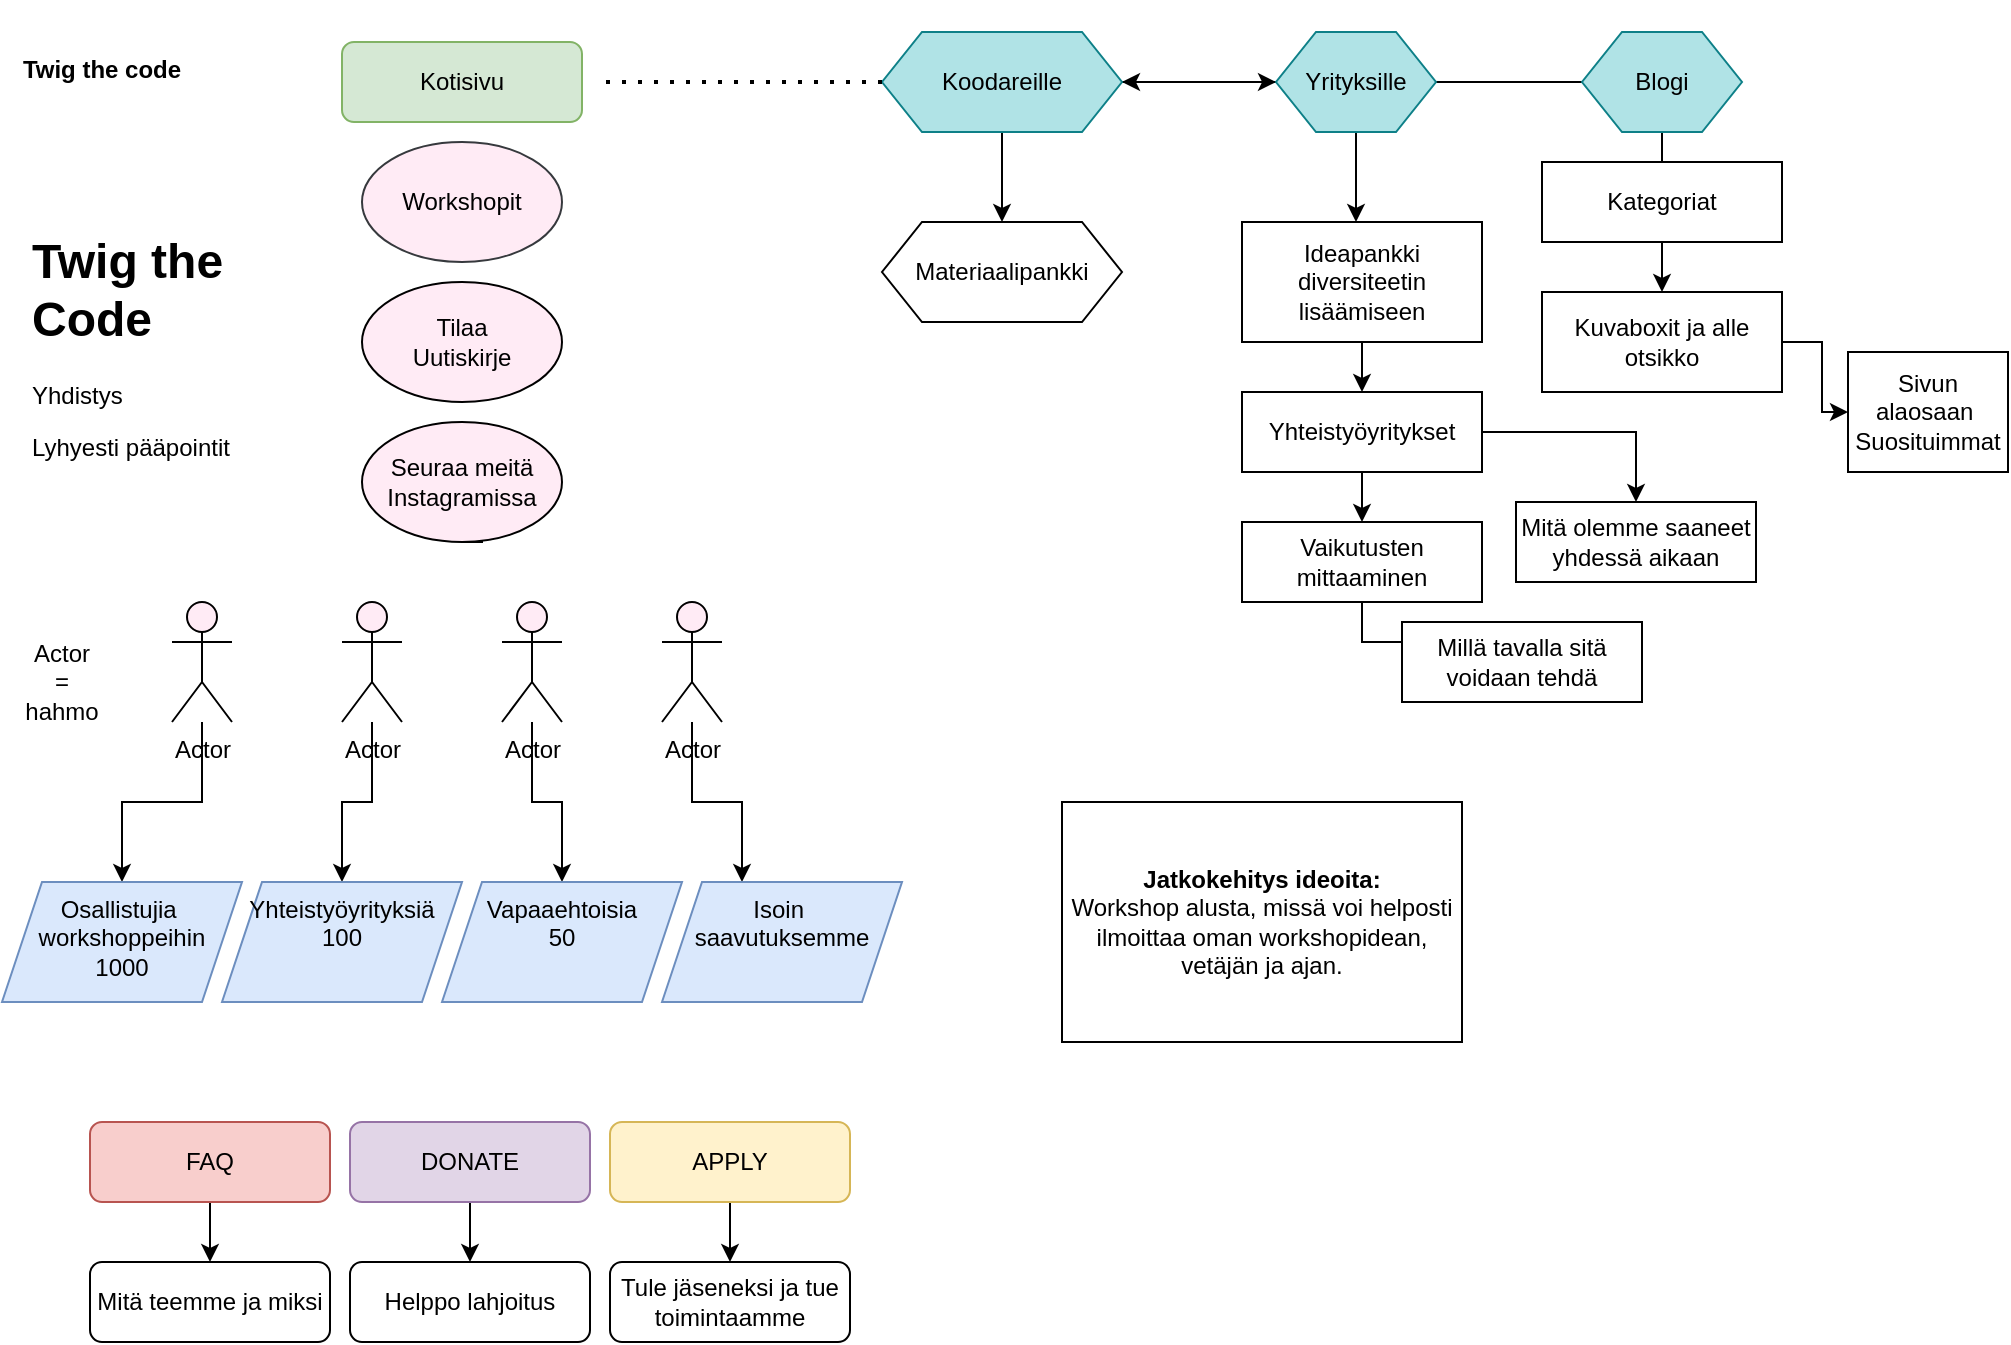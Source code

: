 <mxfile version="14.4.6" type="github">
  <diagram id="C5RBs43oDa-KdzZeNtuy" name="Page-1">
    <mxGraphModel dx="2554" dy="779" grid="1" gridSize="10" guides="1" tooltips="1" connect="1" arrows="1" fold="1" page="1" pageScale="1" pageWidth="827" pageHeight="1169" math="0" shadow="0">
      <root>
        <mxCell id="WIyWlLk6GJQsqaUBKTNV-0" />
        <mxCell id="WIyWlLk6GJQsqaUBKTNV-1" parent="WIyWlLk6GJQsqaUBKTNV-0" />
        <mxCell id="WIyWlLk6GJQsqaUBKTNV-3" value="Kotisivu" style="rounded=1;whiteSpace=wrap;html=1;fontSize=12;glass=0;strokeWidth=1;shadow=0;fillColor=#d5e8d4;strokeColor=#82b366;" parent="WIyWlLk6GJQsqaUBKTNV-1" vertex="1">
          <mxGeometry x="160" y="80" width="120" height="40" as="geometry" />
        </mxCell>
        <mxCell id="yugtbhGjVnf73VrM0T4Z-47" value="" style="edgeStyle=orthogonalEdgeStyle;rounded=0;orthogonalLoop=1;jettySize=auto;html=1;" parent="WIyWlLk6GJQsqaUBKTNV-1" source="yugtbhGjVnf73VrM0T4Z-5" target="yugtbhGjVnf73VrM0T4Z-46" edge="1">
          <mxGeometry relative="1" as="geometry" />
        </mxCell>
        <mxCell id="yugtbhGjVnf73VrM0T4Z-5" value="DONATE" style="rounded=1;whiteSpace=wrap;html=1;fontSize=12;glass=0;strokeWidth=1;shadow=0;fillColor=#e1d5e7;strokeColor=#9673a6;" parent="WIyWlLk6GJQsqaUBKTNV-1" vertex="1">
          <mxGeometry x="164" y="620" width="120" height="40" as="geometry" />
        </mxCell>
        <mxCell id="yugtbhGjVnf73VrM0T4Z-49" value="" style="edgeStyle=orthogonalEdgeStyle;rounded=0;orthogonalLoop=1;jettySize=auto;html=1;" parent="WIyWlLk6GJQsqaUBKTNV-1" source="yugtbhGjVnf73VrM0T4Z-7" target="yugtbhGjVnf73VrM0T4Z-48" edge="1">
          <mxGeometry relative="1" as="geometry" />
        </mxCell>
        <mxCell id="yugtbhGjVnf73VrM0T4Z-7" value="FAQ" style="rounded=1;whiteSpace=wrap;html=1;fontSize=12;glass=0;strokeWidth=1;shadow=0;fillColor=#f8cecc;strokeColor=#b85450;" parent="WIyWlLk6GJQsqaUBKTNV-1" vertex="1">
          <mxGeometry x="34" y="620" width="120" height="40" as="geometry" />
        </mxCell>
        <mxCell id="yugtbhGjVnf73VrM0T4Z-45" value="" style="edgeStyle=orthogonalEdgeStyle;rounded=0;orthogonalLoop=1;jettySize=auto;html=1;" parent="WIyWlLk6GJQsqaUBKTNV-1" source="yugtbhGjVnf73VrM0T4Z-11" target="yugtbhGjVnf73VrM0T4Z-44" edge="1">
          <mxGeometry relative="1" as="geometry" />
        </mxCell>
        <mxCell id="yugtbhGjVnf73VrM0T4Z-11" value="APPLY" style="rounded=1;whiteSpace=wrap;html=1;fontSize=12;glass=0;strokeWidth=1;shadow=0;fillColor=#fff2cc;strokeColor=#d6b656;" parent="WIyWlLk6GJQsqaUBKTNV-1" vertex="1">
          <mxGeometry x="294" y="620" width="120" height="40" as="geometry" />
        </mxCell>
        <mxCell id="yugtbhGjVnf73VrM0T4Z-16" value="" style="edgeStyle=orthogonalEdgeStyle;rounded=0;orthogonalLoop=1;jettySize=auto;html=1;" parent="WIyWlLk6GJQsqaUBKTNV-1" source="yugtbhGjVnf73VrM0T4Z-14" target="yugtbhGjVnf73VrM0T4Z-15" edge="1">
          <mxGeometry relative="1" as="geometry" />
        </mxCell>
        <mxCell id="yugtbhGjVnf73VrM0T4Z-25" value="" style="edgeStyle=orthogonalEdgeStyle;rounded=0;orthogonalLoop=1;jettySize=auto;html=1;" parent="WIyWlLk6GJQsqaUBKTNV-1" source="yugtbhGjVnf73VrM0T4Z-14" target="yugtbhGjVnf73VrM0T4Z-24" edge="1">
          <mxGeometry relative="1" as="geometry" />
        </mxCell>
        <mxCell id="yugtbhGjVnf73VrM0T4Z-14" value="Blogi" style="shape=hexagon;perimeter=hexagonPerimeter2;whiteSpace=wrap;html=1;fixedSize=1;fillColor=#b0e3e6;strokeColor=#0e8088;" parent="WIyWlLk6GJQsqaUBKTNV-1" vertex="1">
          <mxGeometry x="780" y="75" width="80" height="50" as="geometry" />
        </mxCell>
        <mxCell id="yugtbhGjVnf73VrM0T4Z-18" value="" style="edgeStyle=orthogonalEdgeStyle;rounded=0;orthogonalLoop=1;jettySize=auto;html=1;" parent="WIyWlLk6GJQsqaUBKTNV-1" source="yugtbhGjVnf73VrM0T4Z-15" target="yugtbhGjVnf73VrM0T4Z-17" edge="1">
          <mxGeometry relative="1" as="geometry" />
        </mxCell>
        <mxCell id="ErAR8W6z36ST1c6OQW3J-2" value="" style="edgeStyle=orthogonalEdgeStyle;rounded=0;orthogonalLoop=1;jettySize=auto;html=1;" parent="WIyWlLk6GJQsqaUBKTNV-1" source="yugtbhGjVnf73VrM0T4Z-15" target="ErAR8W6z36ST1c6OQW3J-1" edge="1">
          <mxGeometry relative="1" as="geometry" />
        </mxCell>
        <mxCell id="yugtbhGjVnf73VrM0T4Z-15" value="Koodareille" style="shape=hexagon;perimeter=hexagonPerimeter2;whiteSpace=wrap;html=1;fixedSize=1;fillColor=#b0e3e6;strokeColor=#0e8088;" parent="WIyWlLk6GJQsqaUBKTNV-1" vertex="1">
          <mxGeometry x="430" y="75" width="120" height="50" as="geometry" />
        </mxCell>
        <mxCell id="yugtbhGjVnf73VrM0T4Z-32" value="" style="edgeStyle=orthogonalEdgeStyle;rounded=0;orthogonalLoop=1;jettySize=auto;html=1;" parent="WIyWlLk6GJQsqaUBKTNV-1" source="yugtbhGjVnf73VrM0T4Z-17" target="yugtbhGjVnf73VrM0T4Z-31" edge="1">
          <mxGeometry relative="1" as="geometry">
            <Array as="points">
              <mxPoint x="667" y="178" />
              <mxPoint x="670" y="178" />
            </Array>
          </mxGeometry>
        </mxCell>
        <mxCell id="yugtbhGjVnf73VrM0T4Z-17" value="Yrityksille" style="shape=hexagon;perimeter=hexagonPerimeter2;whiteSpace=wrap;html=1;fixedSize=1;fillColor=#b0e3e6;strokeColor=#0e8088;" parent="WIyWlLk6GJQsqaUBKTNV-1" vertex="1">
          <mxGeometry x="627" y="75" width="80" height="50" as="geometry" />
        </mxCell>
        <mxCell id="yugtbhGjVnf73VrM0T4Z-19" value="Workshopit" style="ellipse;whiteSpace=wrap;html=1;strokeColor=#36393d;fillColor=#FFEBF5;" parent="WIyWlLk6GJQsqaUBKTNV-1" vertex="1">
          <mxGeometry x="170" y="130" width="100" height="60" as="geometry" />
        </mxCell>
        <mxCell id="yugtbhGjVnf73VrM0T4Z-30" style="edgeStyle=orthogonalEdgeStyle;rounded=0;orthogonalLoop=1;jettySize=auto;html=1;exitX=0.5;exitY=1;exitDx=0;exitDy=0;" parent="WIyWlLk6GJQsqaUBKTNV-1" source="yugtbhGjVnf73VrM0T4Z-20" edge="1">
          <mxGeometry relative="1" as="geometry">
            <mxPoint x="230" y="320" as="targetPoint" />
          </mxGeometry>
        </mxCell>
        <mxCell id="yugtbhGjVnf73VrM0T4Z-20" value="Seuraa meitä Instagramissa" style="ellipse;whiteSpace=wrap;html=1;fillColor=#FFEBF5;" parent="WIyWlLk6GJQsqaUBKTNV-1" vertex="1">
          <mxGeometry x="170" y="270" width="100" height="60" as="geometry" />
        </mxCell>
        <mxCell id="yugtbhGjVnf73VrM0T4Z-21" value="" style="endArrow=none;dashed=1;html=1;dashPattern=1 3;strokeWidth=2;" parent="WIyWlLk6GJQsqaUBKTNV-1" edge="1">
          <mxGeometry width="50" height="50" relative="1" as="geometry">
            <mxPoint x="430" y="100" as="sourcePoint" />
            <mxPoint x="290" y="100" as="targetPoint" />
          </mxGeometry>
        </mxCell>
        <mxCell id="yugtbhGjVnf73VrM0T4Z-27" value="" style="edgeStyle=orthogonalEdgeStyle;rounded=0;orthogonalLoop=1;jettySize=auto;html=1;" parent="WIyWlLk6GJQsqaUBKTNV-1" source="yugtbhGjVnf73VrM0T4Z-24" target="yugtbhGjVnf73VrM0T4Z-26" edge="1">
          <mxGeometry relative="1" as="geometry" />
        </mxCell>
        <mxCell id="yugtbhGjVnf73VrM0T4Z-24" value="Kuvaboxit ja alle otsikko" style="whiteSpace=wrap;html=1;" parent="WIyWlLk6GJQsqaUBKTNV-1" vertex="1">
          <mxGeometry x="760" y="205" width="120" height="50" as="geometry" />
        </mxCell>
        <mxCell id="yugtbhGjVnf73VrM0T4Z-26" value="Sivun alaosaan&amp;nbsp;&lt;br&gt;Suosituimmat" style="whiteSpace=wrap;html=1;" parent="WIyWlLk6GJQsqaUBKTNV-1" vertex="1">
          <mxGeometry x="913" y="235" width="80" height="60" as="geometry" />
        </mxCell>
        <mxCell id="yugtbhGjVnf73VrM0T4Z-29" value="Tilaa&lt;br&gt;Uutiskirje" style="ellipse;whiteSpace=wrap;html=1;fillColor=#FFEBF5;" parent="WIyWlLk6GJQsqaUBKTNV-1" vertex="1">
          <mxGeometry x="170" y="200" width="100" height="60" as="geometry" />
        </mxCell>
        <mxCell id="yugtbhGjVnf73VrM0T4Z-34" value="" style="edgeStyle=orthogonalEdgeStyle;rounded=0;orthogonalLoop=1;jettySize=auto;html=1;" parent="WIyWlLk6GJQsqaUBKTNV-1" source="yugtbhGjVnf73VrM0T4Z-31" target="yugtbhGjVnf73VrM0T4Z-33" edge="1">
          <mxGeometry relative="1" as="geometry" />
        </mxCell>
        <mxCell id="yugtbhGjVnf73VrM0T4Z-31" value="Ideapankki diversiteetin lisäämiseen" style="whiteSpace=wrap;html=1;" parent="WIyWlLk6GJQsqaUBKTNV-1" vertex="1">
          <mxGeometry x="610" y="170" width="120" height="60" as="geometry" />
        </mxCell>
        <mxCell id="yugtbhGjVnf73VrM0T4Z-36" value="" style="edgeStyle=orthogonalEdgeStyle;rounded=0;orthogonalLoop=1;jettySize=auto;html=1;" parent="WIyWlLk6GJQsqaUBKTNV-1" source="yugtbhGjVnf73VrM0T4Z-33" target="yugtbhGjVnf73VrM0T4Z-35" edge="1">
          <mxGeometry relative="1" as="geometry" />
        </mxCell>
        <mxCell id="yugtbhGjVnf73VrM0T4Z-38" value="" style="edgeStyle=orthogonalEdgeStyle;rounded=0;orthogonalLoop=1;jettySize=auto;html=1;" parent="WIyWlLk6GJQsqaUBKTNV-1" source="yugtbhGjVnf73VrM0T4Z-33" target="yugtbhGjVnf73VrM0T4Z-37" edge="1">
          <mxGeometry relative="1" as="geometry" />
        </mxCell>
        <mxCell id="yugtbhGjVnf73VrM0T4Z-33" value="Yhteistyöyritykset" style="whiteSpace=wrap;html=1;" parent="WIyWlLk6GJQsqaUBKTNV-1" vertex="1">
          <mxGeometry x="610" y="255" width="120" height="40" as="geometry" />
        </mxCell>
        <mxCell id="yugtbhGjVnf73VrM0T4Z-35" value="Mitä olemme saaneet yhdessä aikaan" style="whiteSpace=wrap;html=1;" parent="WIyWlLk6GJQsqaUBKTNV-1" vertex="1">
          <mxGeometry x="747" y="310" width="120" height="40" as="geometry" />
        </mxCell>
        <mxCell id="yugtbhGjVnf73VrM0T4Z-40" value="" style="edgeStyle=orthogonalEdgeStyle;rounded=0;orthogonalLoop=1;jettySize=auto;html=1;" parent="WIyWlLk6GJQsqaUBKTNV-1" source="yugtbhGjVnf73VrM0T4Z-37" target="yugtbhGjVnf73VrM0T4Z-39" edge="1">
          <mxGeometry relative="1" as="geometry" />
        </mxCell>
        <mxCell id="yugtbhGjVnf73VrM0T4Z-37" value="Vaikutusten mittaaminen" style="whiteSpace=wrap;html=1;" parent="WIyWlLk6GJQsqaUBKTNV-1" vertex="1">
          <mxGeometry x="610" y="320" width="120" height="40" as="geometry" />
        </mxCell>
        <mxCell id="yugtbhGjVnf73VrM0T4Z-39" value="Millä tavalla sitä voidaan tehdä" style="whiteSpace=wrap;html=1;" parent="WIyWlLk6GJQsqaUBKTNV-1" vertex="1">
          <mxGeometry x="690" y="370" width="120" height="40" as="geometry" />
        </mxCell>
        <mxCell id="yugtbhGjVnf73VrM0T4Z-44" value="Tule jäseneksi ja tue toimintaamme" style="rounded=1;whiteSpace=wrap;html=1;fontSize=12;glass=0;strokeWidth=1;shadow=0;" parent="WIyWlLk6GJQsqaUBKTNV-1" vertex="1">
          <mxGeometry x="294" y="690" width="120" height="40" as="geometry" />
        </mxCell>
        <mxCell id="yugtbhGjVnf73VrM0T4Z-46" value="Helppo lahjoitus" style="rounded=1;whiteSpace=wrap;html=1;fontSize=12;glass=0;strokeWidth=1;shadow=0;" parent="WIyWlLk6GJQsqaUBKTNV-1" vertex="1">
          <mxGeometry x="164" y="690" width="120" height="40" as="geometry" />
        </mxCell>
        <mxCell id="yugtbhGjVnf73VrM0T4Z-48" value="Mitä teemme ja miksi" style="rounded=1;whiteSpace=wrap;html=1;fontSize=12;glass=0;strokeWidth=1;shadow=0;" parent="WIyWlLk6GJQsqaUBKTNV-1" vertex="1">
          <mxGeometry x="34" y="690" width="120" height="40" as="geometry" />
        </mxCell>
        <mxCell id="yugtbhGjVnf73VrM0T4Z-50" value="&lt;h1&gt;Twig the Code&lt;/h1&gt;&lt;div&gt;Yhdistys&lt;/div&gt;&lt;p&gt;Lyhyesti pääpointit&lt;/p&gt;" style="text;html=1;strokeColor=none;fillColor=none;spacing=5;spacingTop=-20;whiteSpace=wrap;overflow=hidden;rounded=0;" parent="WIyWlLk6GJQsqaUBKTNV-1" vertex="1">
          <mxGeometry y="170" width="140" height="190" as="geometry" />
        </mxCell>
        <mxCell id="yugtbhGjVnf73VrM0T4Z-63" value="" style="edgeStyle=orthogonalEdgeStyle;rounded=0;orthogonalLoop=1;jettySize=auto;html=1;" parent="WIyWlLk6GJQsqaUBKTNV-1" source="yugtbhGjVnf73VrM0T4Z-51" target="yugtbhGjVnf73VrM0T4Z-62" edge="1">
          <mxGeometry relative="1" as="geometry" />
        </mxCell>
        <mxCell id="yugtbhGjVnf73VrM0T4Z-51" value="Actor" style="shape=umlActor;verticalLabelPosition=bottom;verticalAlign=top;html=1;outlineConnect=0;fillColor=#FFEBF5;gradientColor=none;" parent="WIyWlLk6GJQsqaUBKTNV-1" vertex="1">
          <mxGeometry x="75" y="360" width="30" height="60" as="geometry" />
        </mxCell>
        <mxCell id="yugtbhGjVnf73VrM0T4Z-75" value="" style="edgeStyle=orthogonalEdgeStyle;rounded=0;orthogonalLoop=1;jettySize=auto;html=1;" parent="WIyWlLk6GJQsqaUBKTNV-1" source="yugtbhGjVnf73VrM0T4Z-52" target="yugtbhGjVnf73VrM0T4Z-70" edge="1">
          <mxGeometry relative="1" as="geometry" />
        </mxCell>
        <mxCell id="yugtbhGjVnf73VrM0T4Z-52" value="Actor" style="shape=umlActor;verticalLabelPosition=bottom;verticalAlign=top;html=1;outlineConnect=0;fillColor=#FFEBF5;gradientColor=none;" parent="WIyWlLk6GJQsqaUBKTNV-1" vertex="1">
          <mxGeometry x="240" y="360" width="30" height="60" as="geometry" />
        </mxCell>
        <mxCell id="yugtbhGjVnf73VrM0T4Z-74" value="" style="edgeStyle=orthogonalEdgeStyle;rounded=0;orthogonalLoop=1;jettySize=auto;html=1;" parent="WIyWlLk6GJQsqaUBKTNV-1" source="yugtbhGjVnf73VrM0T4Z-53" target="yugtbhGjVnf73VrM0T4Z-68" edge="1">
          <mxGeometry relative="1" as="geometry" />
        </mxCell>
        <mxCell id="yugtbhGjVnf73VrM0T4Z-53" value="Actor" style="shape=umlActor;verticalLabelPosition=bottom;verticalAlign=top;html=1;outlineConnect=0;fillColor=#FFEBF5;gradientColor=none;" parent="WIyWlLk6GJQsqaUBKTNV-1" vertex="1">
          <mxGeometry x="160" y="360" width="30" height="60" as="geometry" />
        </mxCell>
        <mxCell id="yugtbhGjVnf73VrM0T4Z-76" value="" style="edgeStyle=orthogonalEdgeStyle;rounded=0;orthogonalLoop=1;jettySize=auto;html=1;" parent="WIyWlLk6GJQsqaUBKTNV-1" source="yugtbhGjVnf73VrM0T4Z-54" target="yugtbhGjVnf73VrM0T4Z-72" edge="1">
          <mxGeometry relative="1" as="geometry">
            <Array as="points">
              <mxPoint x="335" y="460" />
              <mxPoint x="360" y="460" />
            </Array>
          </mxGeometry>
        </mxCell>
        <mxCell id="yugtbhGjVnf73VrM0T4Z-54" value="Actor" style="shape=umlActor;verticalLabelPosition=bottom;verticalAlign=top;html=1;outlineConnect=0;fillColor=#FFEBF5;gradientColor=none;" parent="WIyWlLk6GJQsqaUBKTNV-1" vertex="1">
          <mxGeometry x="320" y="360" width="30" height="60" as="geometry" />
        </mxCell>
        <mxCell id="yugtbhGjVnf73VrM0T4Z-62" value="Osallistujia&amp;nbsp;&lt;br&gt;workshoppeihin&lt;br&gt;1000" style="shape=parallelogram;perimeter=parallelogramPerimeter;whiteSpace=wrap;html=1;fixedSize=1;verticalAlign=top;fillColor=#dae8fc;strokeColor=#6c8ebf;" parent="WIyWlLk6GJQsqaUBKTNV-1" vertex="1">
          <mxGeometry x="-10" y="500" width="120" height="60" as="geometry" />
        </mxCell>
        <mxCell id="yugtbhGjVnf73VrM0T4Z-68" value="Yhteistyöyrityksiä&lt;br&gt;100" style="shape=parallelogram;perimeter=parallelogramPerimeter;whiteSpace=wrap;html=1;fixedSize=1;verticalAlign=top;fillColor=#dae8fc;strokeColor=#6c8ebf;" parent="WIyWlLk6GJQsqaUBKTNV-1" vertex="1">
          <mxGeometry x="100" y="500" width="120" height="60" as="geometry" />
        </mxCell>
        <mxCell id="yugtbhGjVnf73VrM0T4Z-70" value="Vapaaehtoisia&lt;br&gt;50" style="shape=parallelogram;perimeter=parallelogramPerimeter;whiteSpace=wrap;html=1;fixedSize=1;verticalAlign=top;fillColor=#dae8fc;strokeColor=#6c8ebf;" parent="WIyWlLk6GJQsqaUBKTNV-1" vertex="1">
          <mxGeometry x="210" y="500" width="120" height="60" as="geometry" />
        </mxCell>
        <mxCell id="yugtbhGjVnf73VrM0T4Z-72" value="Isoin&amp;nbsp;&lt;br&gt;saavutuksemme" style="shape=parallelogram;perimeter=parallelogramPerimeter;whiteSpace=wrap;html=1;fixedSize=1;verticalAlign=top;fillColor=#dae8fc;strokeColor=#6c8ebf;" parent="WIyWlLk6GJQsqaUBKTNV-1" vertex="1">
          <mxGeometry x="320" y="500" width="120" height="60" as="geometry" />
        </mxCell>
        <mxCell id="yugtbhGjVnf73VrM0T4Z-77" value="Actor = hahmo" style="text;html=1;strokeColor=none;fillColor=none;align=center;verticalAlign=middle;whiteSpace=wrap;rounded=0;" parent="WIyWlLk6GJQsqaUBKTNV-1" vertex="1">
          <mxGeometry y="390" width="40" height="20" as="geometry" />
        </mxCell>
        <mxCell id="yugtbhGjVnf73VrM0T4Z-79" value="&lt;h1&gt;&lt;span style=&quot;font-size: 12px&quot;&gt;Twig the code&lt;/span&gt;&lt;/h1&gt;" style="text;html=1;strokeColor=none;fillColor=none;align=center;verticalAlign=middle;whiteSpace=wrap;rounded=0;" parent="WIyWlLk6GJQsqaUBKTNV-1" vertex="1">
          <mxGeometry x="-10" y="80" width="100" height="20" as="geometry" />
        </mxCell>
        <mxCell id="yugtbhGjVnf73VrM0T4Z-83" value="Kategoriat" style="rounded=0;whiteSpace=wrap;html=1;" parent="WIyWlLk6GJQsqaUBKTNV-1" vertex="1">
          <mxGeometry x="760" y="140" width="120" height="40" as="geometry" />
        </mxCell>
        <mxCell id="ErAR8W6z36ST1c6OQW3J-0" value="&lt;b&gt;Jatkokehitys ideoita:&lt;/b&gt;&lt;br&gt;Workshop alusta, missä voi helposti ilmoittaa oman workshopidean, vetäjän ja ajan." style="rounded=0;whiteSpace=wrap;html=1;" parent="WIyWlLk6GJQsqaUBKTNV-1" vertex="1">
          <mxGeometry x="520" y="460" width="200" height="120" as="geometry" />
        </mxCell>
        <mxCell id="ErAR8W6z36ST1c6OQW3J-1" value="Materiaalipankki" style="shape=hexagon;perimeter=hexagonPerimeter2;whiteSpace=wrap;html=1;fixedSize=1;" parent="WIyWlLk6GJQsqaUBKTNV-1" vertex="1">
          <mxGeometry x="430" y="170" width="120" height="50" as="geometry" />
        </mxCell>
      </root>
    </mxGraphModel>
  </diagram>
</mxfile>
